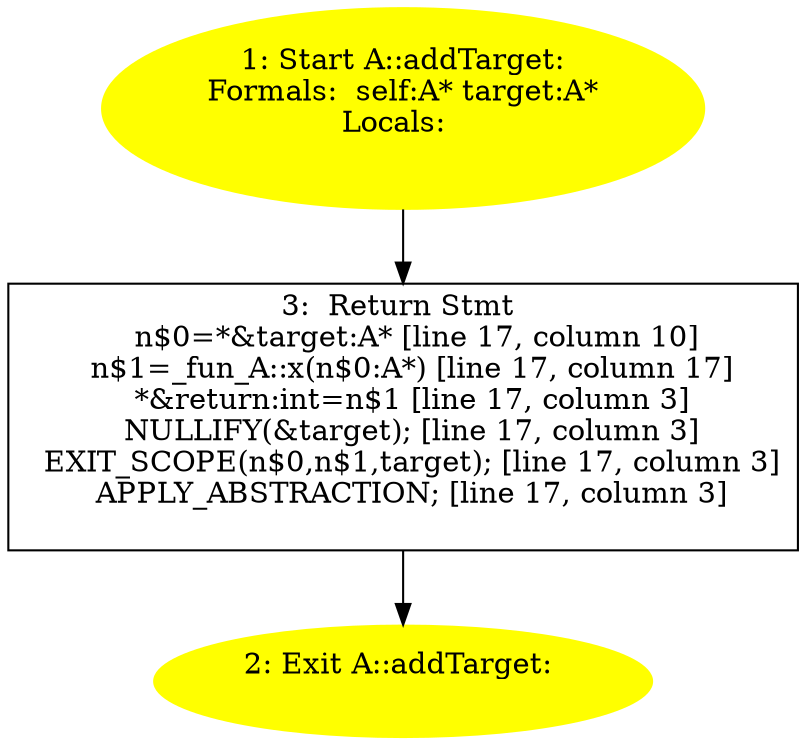 /* @generated */
digraph cfg {
"addTarget:#A(class A)#instance.ca26ddd02ac11fb266531b38b6edef27_1" [label="1: Start A::addTarget:\nFormals:  self:A* target:A*\nLocals:  \n  " color=yellow style=filled]
	

	 "addTarget:#A(class A)#instance.ca26ddd02ac11fb266531b38b6edef27_1" -> "addTarget:#A(class A)#instance.ca26ddd02ac11fb266531b38b6edef27_3" ;
"addTarget:#A(class A)#instance.ca26ddd02ac11fb266531b38b6edef27_2" [label="2: Exit A::addTarget: \n  " color=yellow style=filled]
	

"addTarget:#A(class A)#instance.ca26ddd02ac11fb266531b38b6edef27_3" [label="3:  Return Stmt \n   n$0=*&target:A* [line 17, column 10]\n  n$1=_fun_A::x(n$0:A*) [line 17, column 17]\n  *&return:int=n$1 [line 17, column 3]\n  NULLIFY(&target); [line 17, column 3]\n  EXIT_SCOPE(n$0,n$1,target); [line 17, column 3]\n  APPLY_ABSTRACTION; [line 17, column 3]\n " shape="box"]
	

	 "addTarget:#A(class A)#instance.ca26ddd02ac11fb266531b38b6edef27_3" -> "addTarget:#A(class A)#instance.ca26ddd02ac11fb266531b38b6edef27_2" ;
}
